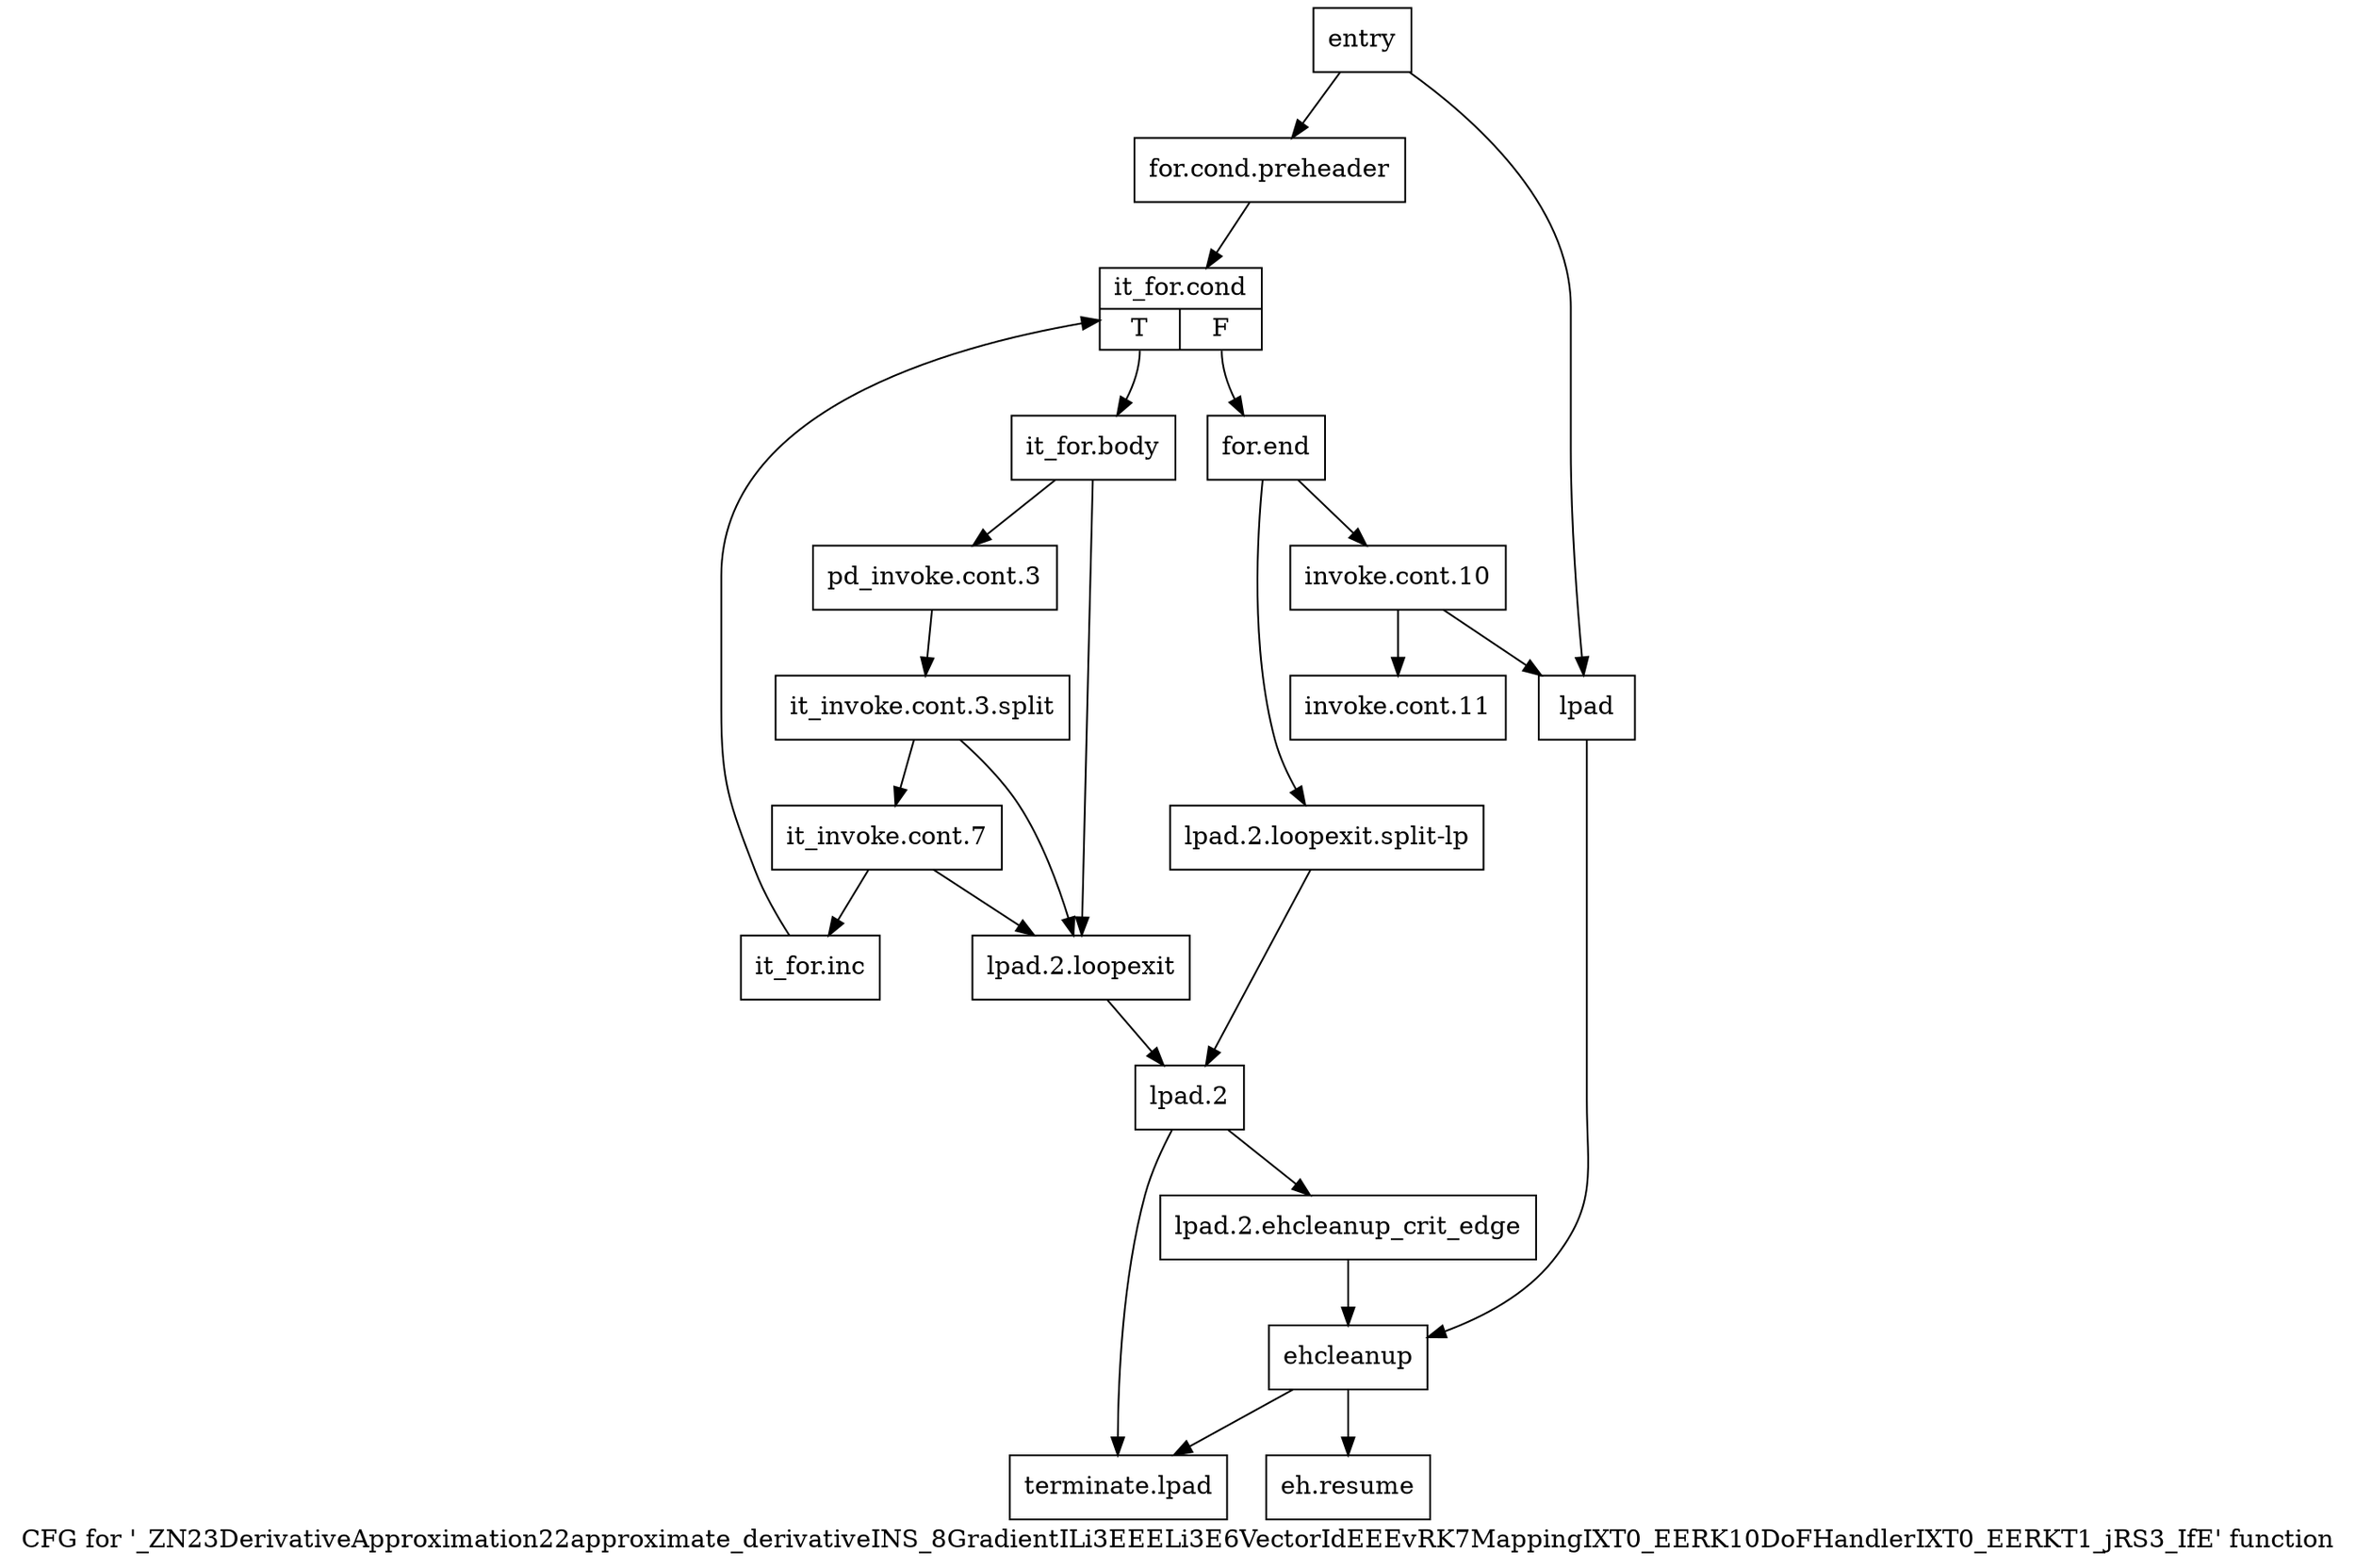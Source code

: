 digraph "CFG for '_ZN23DerivativeApproximation22approximate_derivativeINS_8GradientILi3EEELi3E6VectorIdEEEvRK7MappingIXT0_EERK10DoFHandlerIXT0_EERKT1_jRS3_IfE' function" {
	label="CFG for '_ZN23DerivativeApproximation22approximate_derivativeINS_8GradientILi3EEELi3E6VectorIdEEEvRK7MappingIXT0_EERK10DoFHandlerIXT0_EERKT1_jRS3_IfE' function";

	Node0x3cfbac0 [shape=record,label="{entry}"];
	Node0x3cfbac0 -> Node0x3cfe920;
	Node0x3cfbac0 -> Node0x3cfeb00;
	Node0x3cfe920 [shape=record,label="{for.cond.preheader}"];
	Node0x3cfe920 -> Node0x3cfe970;
	Node0x3cfe970 [shape=record,label="{it_for.cond|{<s0>T|<s1>F}}"];
	Node0x3cfe970:s0 -> Node0x3cfe9c0;
	Node0x3cfe970:s1 -> Node0x3cfec90;
	Node0x3cfe9c0 [shape=record,label="{it_for.body}"];
	Node0x3cfe9c0 -> Node0x3cfea10;
	Node0x3cfe9c0 -> Node0x3cfeb50;
	Node0x3cfea10 [shape=record,label="{pd_invoke.cont.3}"];
	Node0x3cfea10 -> Node0x9ddbfa0;
	Node0x9ddbfa0 [shape=record,label="{it_invoke.cont.3.split}"];
	Node0x9ddbfa0 -> Node0x3cfea60;
	Node0x9ddbfa0 -> Node0x3cfeb50;
	Node0x3cfea60 [shape=record,label="{it_invoke.cont.7}"];
	Node0x3cfea60 -> Node0x3cfeab0;
	Node0x3cfea60 -> Node0x3cfeb50;
	Node0x3cfeab0 [shape=record,label="{it_for.inc}"];
	Node0x3cfeab0 -> Node0x3cfe970;
	Node0x3cfeb00 [shape=record,label="{lpad}"];
	Node0x3cfeb00 -> Node0x3cfed80;
	Node0x3cfeb50 [shape=record,label="{lpad.2.loopexit}"];
	Node0x3cfeb50 -> Node0x3cfebf0;
	Node0x3cfeba0 [shape=record,label="{lpad.2.loopexit.split-lp}"];
	Node0x3cfeba0 -> Node0x3cfebf0;
	Node0x3cfebf0 [shape=record,label="{lpad.2}"];
	Node0x3cfebf0 -> Node0x3cfec40;
	Node0x3cfebf0 -> Node0x3cfee20;
	Node0x3cfec40 [shape=record,label="{lpad.2.ehcleanup_crit_edge}"];
	Node0x3cfec40 -> Node0x3cfed80;
	Node0x3cfec90 [shape=record,label="{for.end}"];
	Node0x3cfec90 -> Node0x3cfece0;
	Node0x3cfec90 -> Node0x3cfeba0;
	Node0x3cfece0 [shape=record,label="{invoke.cont.10}"];
	Node0x3cfece0 -> Node0x3cfed30;
	Node0x3cfece0 -> Node0x3cfeb00;
	Node0x3cfed30 [shape=record,label="{invoke.cont.11}"];
	Node0x3cfed80 [shape=record,label="{ehcleanup}"];
	Node0x3cfed80 -> Node0x3cfedd0;
	Node0x3cfed80 -> Node0x3cfee20;
	Node0x3cfedd0 [shape=record,label="{eh.resume}"];
	Node0x3cfee20 [shape=record,label="{terminate.lpad}"];
}
